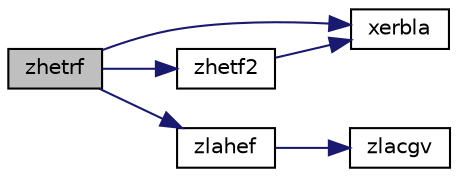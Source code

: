digraph "zhetrf"
{
 // LATEX_PDF_SIZE
  edge [fontname="Helvetica",fontsize="10",labelfontname="Helvetica",labelfontsize="10"];
  node [fontname="Helvetica",fontsize="10",shape=record];
  rankdir="LR";
  Node1 [label="zhetrf",height=0.2,width=0.4,color="black", fillcolor="grey75", style="filled", fontcolor="black",tooltip="ZHETRF"];
  Node1 -> Node2 [color="midnightblue",fontsize="10",style="solid",fontname="Helvetica"];
  Node2 [label="xerbla",height=0.2,width=0.4,color="black", fillcolor="white", style="filled",URL="$xerbla_8f.html#a377ee61015baf8dea7770b3a404b1c07",tooltip="XERBLA"];
  Node1 -> Node3 [color="midnightblue",fontsize="10",style="solid",fontname="Helvetica"];
  Node3 [label="zhetf2",height=0.2,width=0.4,color="black", fillcolor="white", style="filled",URL="$zhetf2_8f.html#a40a7b760050b65451b24ab9176e93192",tooltip="ZHETF2 computes the factorization of a complex Hermitian matrix, using the diagonal pivoting method (..."];
  Node3 -> Node2 [color="midnightblue",fontsize="10",style="solid",fontname="Helvetica"];
  Node1 -> Node4 [color="midnightblue",fontsize="10",style="solid",fontname="Helvetica"];
  Node4 [label="zlahef",height=0.2,width=0.4,color="black", fillcolor="white", style="filled",URL="$zlahef_8f.html#ad3e70471109e6811c241e34dc5a5a059",tooltip="ZLAHEF computes a partial factorization of a complex Hermitian indefinite matrix using the Bunch-Kauf..."];
  Node4 -> Node5 [color="midnightblue",fontsize="10",style="solid",fontname="Helvetica"];
  Node5 [label="zlacgv",height=0.2,width=0.4,color="black", fillcolor="white", style="filled",URL="$zlacgv_8f.html#ad2595ab7c6b89e1ff2e9d05542431719",tooltip="ZLACGV conjugates a complex vector."];
}
